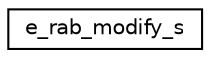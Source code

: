 digraph "Graphical Class Hierarchy"
{
 // LATEX_PDF_SIZE
  edge [fontname="Helvetica",fontsize="10",labelfontname="Helvetica",labelfontsize="10"];
  node [fontname="Helvetica",fontsize="10",shape=record];
  rankdir="LR";
  Node0 [label="e_rab_modify_s",height=0.2,width=0.4,color="black", fillcolor="white", style="filled",URL="$structe__rab__modify__s.html",tooltip=" "];
}
